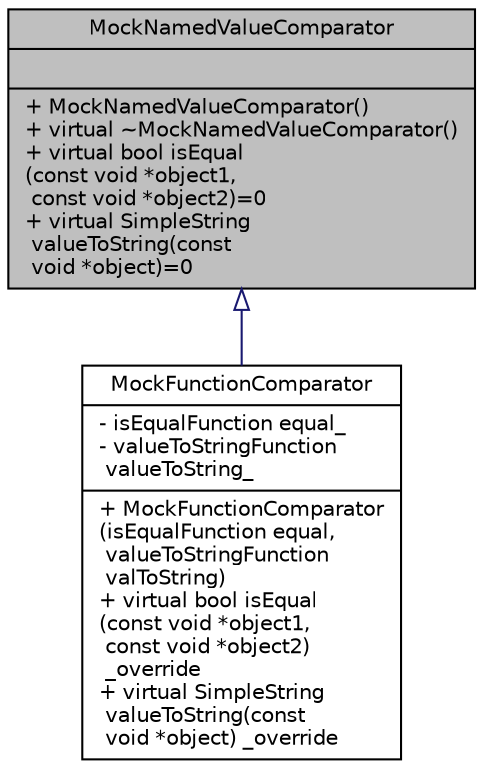 digraph "MockNamedValueComparator"
{
 // LATEX_PDF_SIZE
  edge [fontname="Helvetica",fontsize="10",labelfontname="Helvetica",labelfontsize="10"];
  node [fontname="Helvetica",fontsize="10",shape=record];
  Node1 [label="{MockNamedValueComparator\n||+  MockNamedValueComparator()\l+ virtual ~MockNamedValueComparator()\l+ virtual bool isEqual\l(const void *object1,\l const void *object2)=0\l+ virtual SimpleString\l valueToString(const\l void *object)=0\l}",height=0.2,width=0.4,color="black", fillcolor="grey75", style="filled", fontcolor="black",tooltip=" "];
  Node1 -> Node2 [dir="back",color="midnightblue",fontsize="10",style="solid",arrowtail="onormal",fontname="Helvetica"];
  Node2 [label="{MockFunctionComparator\n|- isEqualFunction equal_\l- valueToStringFunction\l valueToString_\l|+  MockFunctionComparator\l(isEqualFunction equal,\l valueToStringFunction\l valToString)\l+ virtual bool isEqual\l(const void *object1,\l const void *object2)\l _override\l+ virtual SimpleString\l valueToString(const\l void *object) _override\l}",height=0.2,width=0.4,color="black", fillcolor="white", style="filled",URL="$classMockFunctionComparator.html",tooltip=" "];
}

